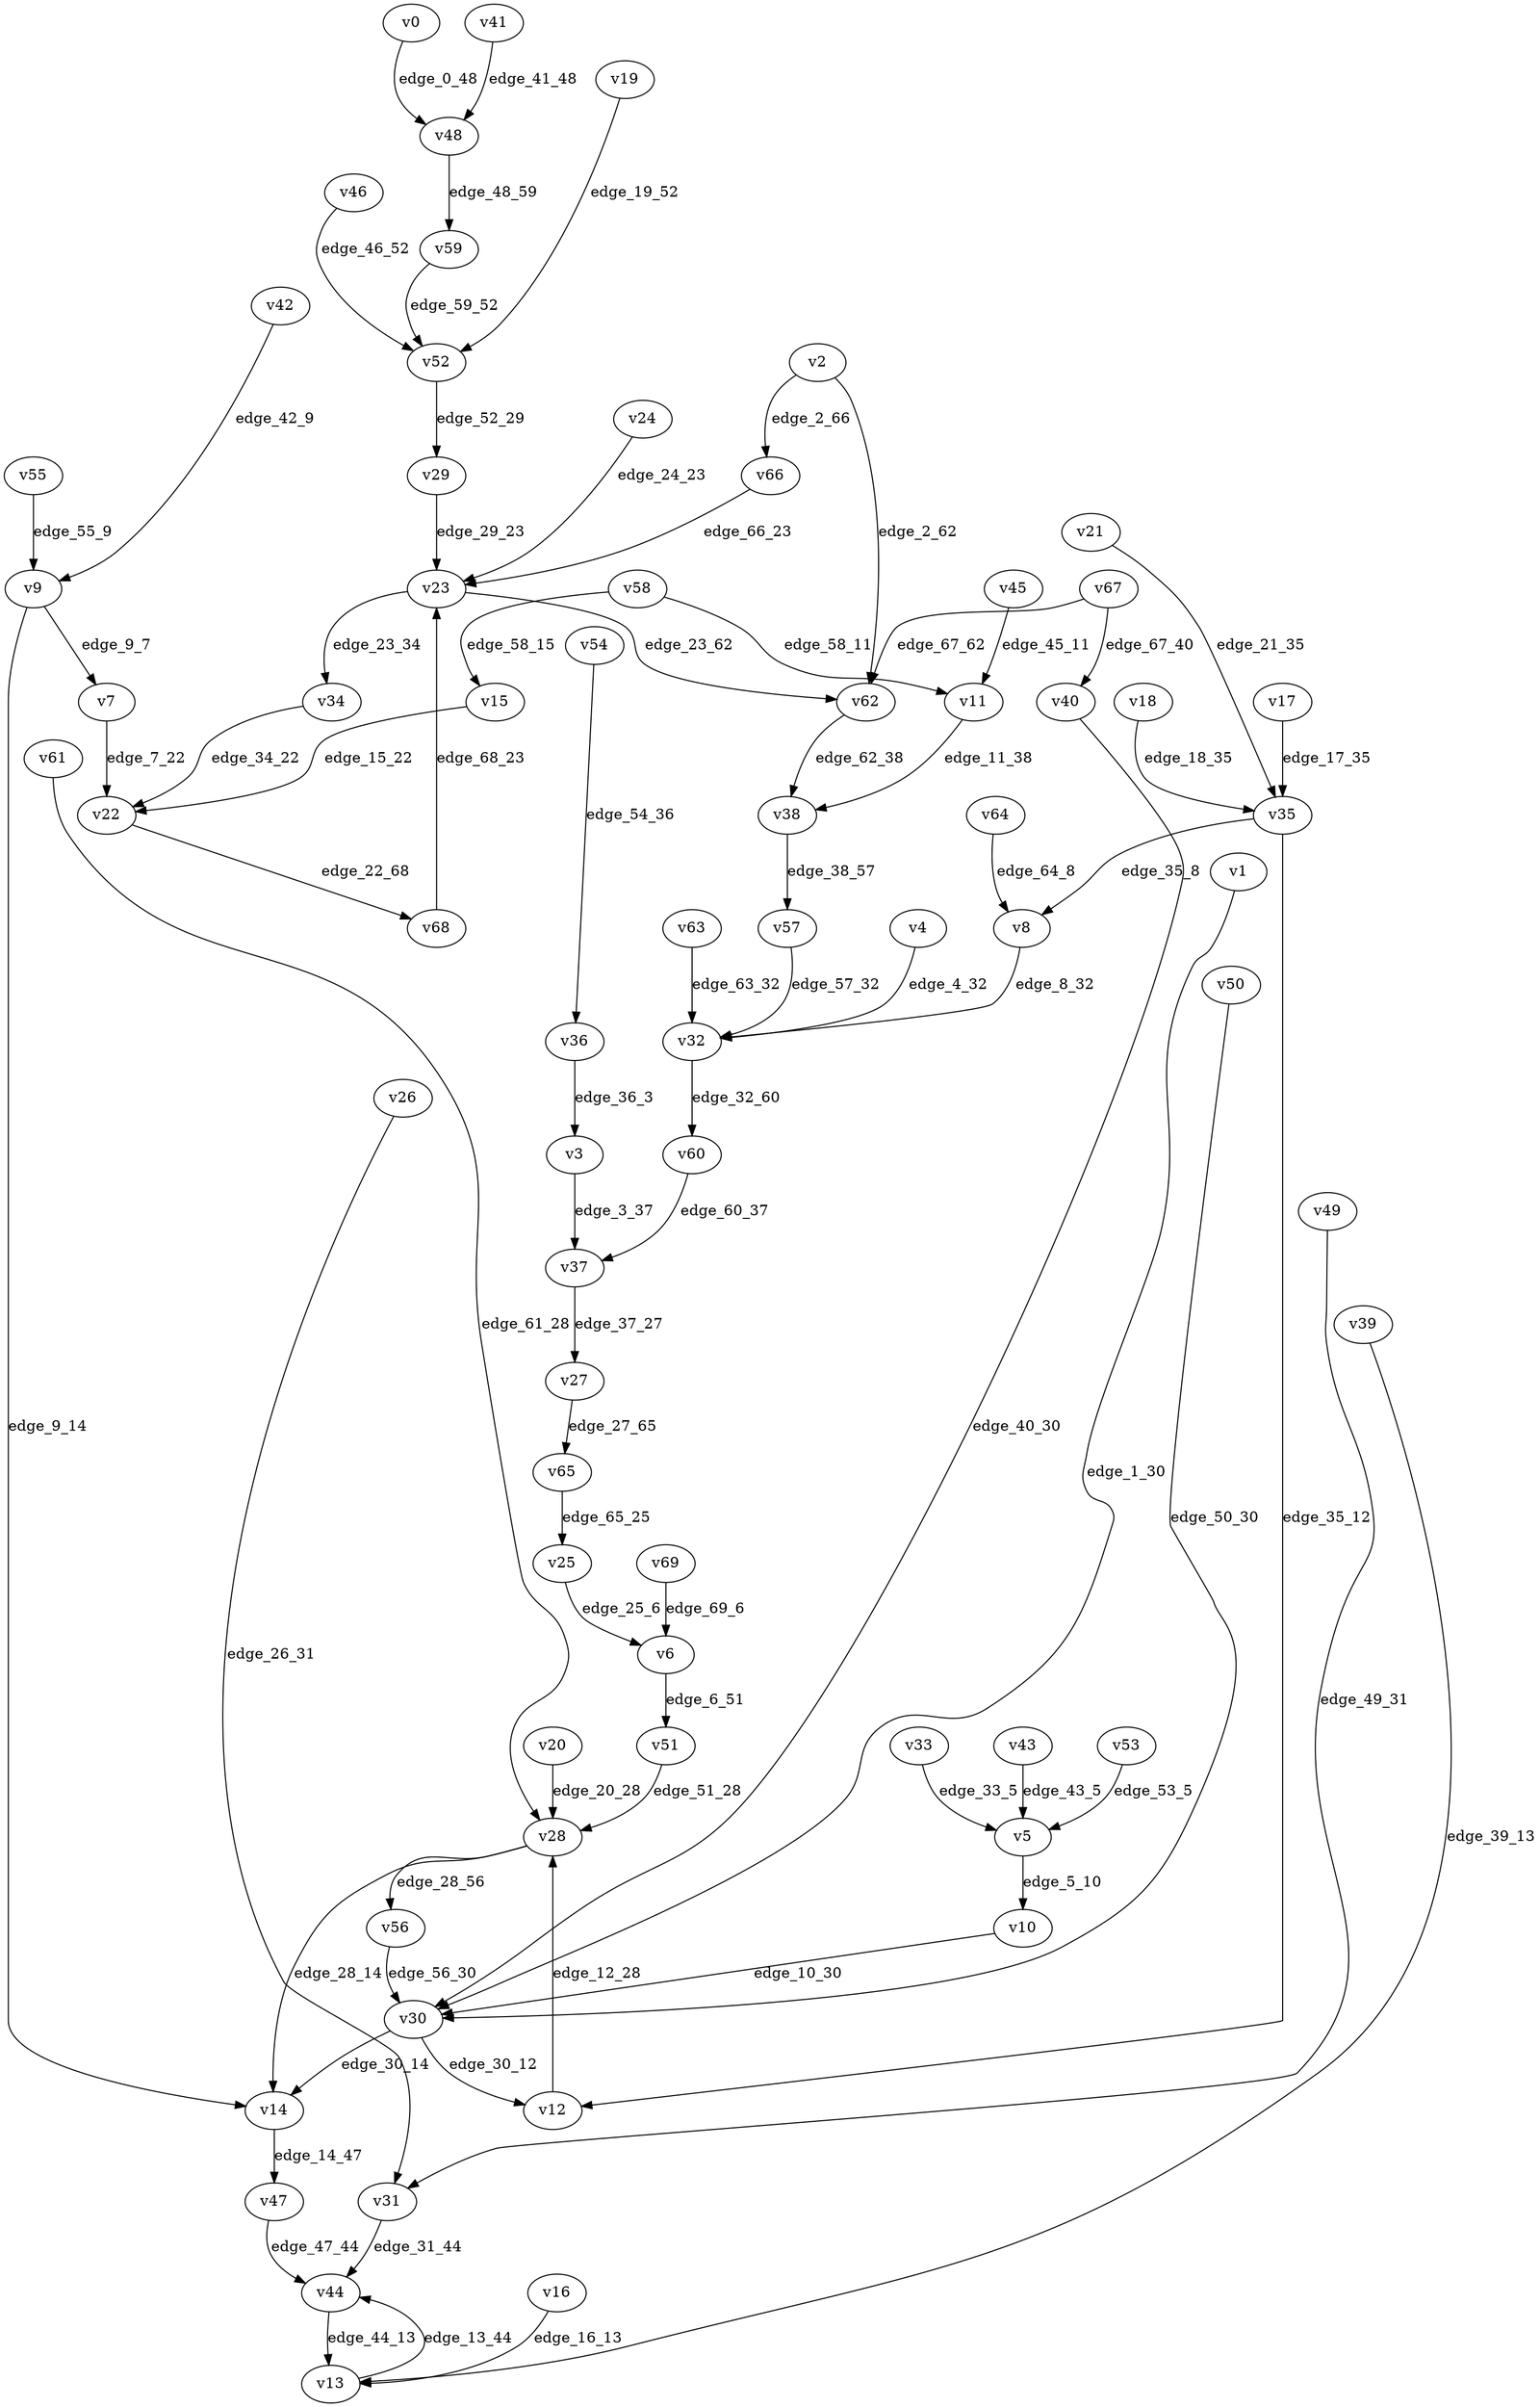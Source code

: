 digraph G {
    // Stochastic discounted game

    v0 [name="v0", player=0];
    v1 [name="v1", player=1];
    v2 [name="v2", player=-1];
    v3 [name="v3", player=1];
    v4 [name="v4", player=1];
    v5 [name="v5", player=-1];
    v6 [name="v6", player=-1];
    v7 [name="v7", player=0];
    v8 [name="v8", player=1];
    v9 [name="v9", player=-1];
    v10 [name="v10", player=0];
    v11 [name="v11", player=0];
    v12 [name="v12", player=0];
    v13 [name="v13", player=-1];
    v14 [name="v14", player=1];
    v15 [name="v15", player=0];
    v16 [name="v16", player=1];
    v17 [name="v17", player=0];
    v18 [name="v18", player=1];
    v19 [name="v19", player=0];
    v20 [name="v20", player=1];
    v21 [name="v21", player=1];
    v22 [name="v22", player=-1];
    v23 [name="v23", player=-1];
    v24 [name="v24", player=0];
    v25 [name="v25", player=1];
    v26 [name="v26", player=0];
    v27 [name="v27", player=0];
    v28 [name="v28", player=-1];
    v29 [name="v29", player=0];
    v30 [name="v30", player=-1];
    v31 [name="v31", player=-1];
    v32 [name="v32", player=-1];
    v33 [name="v33", player=1];
    v34 [name="v34", player=1];
    v35 [name="v35", player=-1];
    v36 [name="v36", player=-1];
    v37 [name="v37", player=-1];
    v38 [name="v38", player=-1];
    v39 [name="v39", player=1];
    v40 [name="v40", player=1];
    v41 [name="v41", player=1];
    v42 [name="v42", player=1];
    v43 [name="v43", player=1];
    v44 [name="v44", player=0];
    v45 [name="v45", player=-1];
    v46 [name="v46", player=0];
    v47 [name="v47", player=-1];
    v48 [name="v48", player=-1];
    v49 [name="v49", player=1];
    v50 [name="v50", player=0];
    v51 [name="v51", player=1];
    v52 [name="v52", player=-1];
    v53 [name="v53", player=0];
    v54 [name="v54", player=0];
    v55 [name="v55", player=1];
    v56 [name="v56", player=0];
    v57 [name="v57", player=0];
    v58 [name="v58", player=-1];
    v59 [name="v59", player=1];
    v60 [name="v60", player=1];
    v61 [name="v61", player=0];
    v62 [name="v62", player=0];
    v63 [name="v63", player=0];
    v64 [name="v64", player=-1];
    v65 [name="v65", player=-1];
    v66 [name="v66", player=1];
    v67 [name="v67", player=-1];
    v68 [name="v68", player=1];
    v69 [name="v69", player=0];

    v0 -> v48 [label="edge_0_48", weight=0.523646, discount=0.773697];
    v1 -> v30 [label="edge_1_30", weight=-6.495774, discount=0.103897];
    v2 -> v62 [label="edge_2_62", probability=0.623093];
    v2 -> v66 [label="edge_2_66", probability=0.376907];
    v3 -> v37 [label="edge_3_37", weight=5.479006, discount=0.883820];
    v4 -> v32 [label="edge_4_32", weight=3.385302, discount=0.248644];
    v5 -> v10 [label="edge_5_10", probability=1.000000];
    v6 -> v51 [label="edge_6_51", probability=1.000000];
    v7 -> v22 [label="edge_7_22", weight=8.308586, discount=0.187271];
    v8 -> v32 [label="edge_8_32", weight=2.147030, discount=0.387161];
    v9 -> v14 [label="edge_9_14", probability=0.380589];
    v9 -> v7 [label="edge_9_7", probability=0.619411];
    v10 -> v30 [label="edge_10_30", weight=-3.780741, discount=0.290929];
    v11 -> v38 [label="edge_11_38", weight=-7.246565, discount=0.818025];
    v12 -> v28 [label="edge_12_28", weight=5.306700, discount=0.731206];
    v13 -> v44 [label="edge_13_44", probability=1.000000];
    v14 -> v47 [label="edge_14_47", weight=6.574623, discount=0.587542];
    v15 -> v22 [label="edge_15_22", weight=-2.340065, discount=0.514327];
    v16 -> v13 [label="edge_16_13", weight=2.305012, discount=0.861971];
    v17 -> v35 [label="edge_17_35", weight=7.486650, discount=0.734474];
    v18 -> v35 [label="edge_18_35", weight=1.075997, discount=0.257710];
    v19 -> v52 [label="edge_19_52", weight=-0.198440, discount=0.824120];
    v20 -> v28 [label="edge_20_28", weight=9.689701, discount=0.537388];
    v21 -> v35 [label="edge_21_35", weight=-4.452617, discount=0.575753];
    v22 -> v68 [label="edge_22_68", probability=1.000000];
    v23 -> v34 [label="edge_23_34", probability=0.538725];
    v23 -> v62 [label="edge_23_62", probability=0.461275];
    v24 -> v23 [label="edge_24_23", weight=-5.660201, discount=0.643378];
    v25 -> v6 [label="edge_25_6", weight=2.146921, discount=0.741259];
    v26 -> v31 [label="edge_26_31", weight=-5.555029, discount=0.492448];
    v27 -> v65 [label="edge_27_65", weight=-7.892637, discount=0.646425];
    v28 -> v14 [label="edge_28_14", probability=0.403516];
    v28 -> v56 [label="edge_28_56", probability=0.596484];
    v29 -> v23 [label="edge_29_23", weight=7.070560, discount=0.560218];
    v30 -> v12 [label="edge_30_12", probability=0.368152];
    v30 -> v14 [label="edge_30_14", probability=0.631848];
    v31 -> v44 [label="edge_31_44", probability=1.000000];
    v32 -> v60 [label="edge_32_60", probability=1.000000];
    v33 -> v5 [label="edge_33_5", weight=5.825367, discount=0.492716];
    v34 -> v22 [label="edge_34_22", weight=-1.593634, discount=0.513375];
    v35 -> v12 [label="edge_35_12", probability=0.561653];
    v35 -> v8 [label="edge_35_8", probability=0.438347];
    v36 -> v3 [label="edge_36_3", probability=1.000000];
    v37 -> v27 [label="edge_37_27", probability=1.000000];
    v38 -> v57 [label="edge_38_57", probability=1.000000];
    v39 -> v13 [label="edge_39_13", weight=-0.100839, discount=0.123184];
    v40 -> v30 [label="edge_40_30", weight=-1.553604, discount=0.733488];
    v41 -> v48 [label="edge_41_48", weight=-2.334875, discount=0.877257];
    v42 -> v9 [label="edge_42_9", weight=-0.250138, discount=0.808288];
    v43 -> v5 [label="edge_43_5", weight=4.072788, discount=0.894926];
    v44 -> v13 [label="edge_44_13", weight=8.161461, discount=0.581599];
    v45 -> v11 [label="edge_45_11", probability=1.000000];
    v46 -> v52 [label="edge_46_52", weight=-5.700780, discount=0.445480];
    v47 -> v44 [label="edge_47_44", probability=1.000000];
    v48 -> v59 [label="edge_48_59", probability=1.000000];
    v49 -> v31 [label="edge_49_31", weight=-8.353614, discount=0.414880];
    v50 -> v30 [label="edge_50_30", weight=-0.360344, discount=0.499756];
    v51 -> v28 [label="edge_51_28", weight=4.076163, discount=0.897766];
    v52 -> v29 [label="edge_52_29", probability=1.000000];
    v53 -> v5 [label="edge_53_5", weight=3.563220, discount=0.777838];
    v54 -> v36 [label="edge_54_36", weight=-6.952762, discount=0.767450];
    v55 -> v9 [label="edge_55_9", weight=8.232292, discount=0.578175];
    v56 -> v30 [label="edge_56_30", weight=-6.248027, discount=0.448483];
    v57 -> v32 [label="edge_57_32", weight=-7.716190, discount=0.477401];
    v58 -> v15 [label="edge_58_15", probability=0.395069];
    v58 -> v11 [label="edge_58_11", probability=0.604931];
    v59 -> v52 [label="edge_59_52", weight=-0.927260, discount=0.378669];
    v60 -> v37 [label="edge_60_37", weight=-0.797484, discount=0.842216];
    v61 -> v28 [label="edge_61_28", weight=-4.315584, discount=0.146862];
    v62 -> v38 [label="edge_62_38", weight=-6.226776, discount=0.782422];
    v63 -> v32 [label="edge_63_32", weight=6.538103, discount=0.586744];
    v64 -> v8 [label="edge_64_8", probability=1.000000];
    v65 -> v25 [label="edge_65_25", probability=1.000000];
    v66 -> v23 [label="edge_66_23", weight=-2.546515, discount=0.696045];
    v67 -> v62 [label="edge_67_62", probability=0.639126];
    v67 -> v40 [label="edge_67_40", probability=0.360874];
    v68 -> v23 [label="edge_68_23", weight=8.488421, discount=0.374442];
    v69 -> v6 [label="edge_69_6", weight=6.466613, discount=0.633633];
}